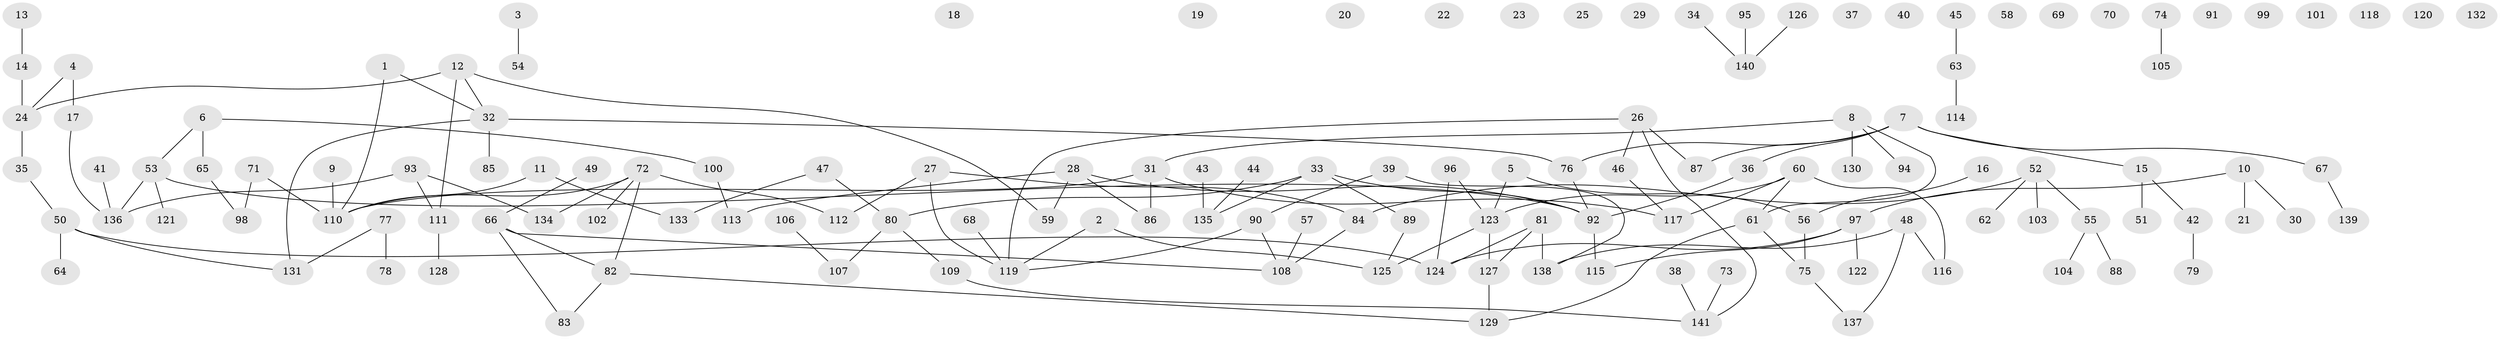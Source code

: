 // coarse degree distribution, {1: 0.336734693877551, 2: 0.20408163265306123, 0: 0.1836734693877551, 4: 0.07142857142857142, 5: 0.10204081632653061, 3: 0.061224489795918366, 6: 0.02040816326530612, 8: 0.01020408163265306, 7: 0.01020408163265306}
// Generated by graph-tools (version 1.1) at 2025/43/03/04/25 21:43:35]
// undirected, 141 vertices, 146 edges
graph export_dot {
graph [start="1"]
  node [color=gray90,style=filled];
  1;
  2;
  3;
  4;
  5;
  6;
  7;
  8;
  9;
  10;
  11;
  12;
  13;
  14;
  15;
  16;
  17;
  18;
  19;
  20;
  21;
  22;
  23;
  24;
  25;
  26;
  27;
  28;
  29;
  30;
  31;
  32;
  33;
  34;
  35;
  36;
  37;
  38;
  39;
  40;
  41;
  42;
  43;
  44;
  45;
  46;
  47;
  48;
  49;
  50;
  51;
  52;
  53;
  54;
  55;
  56;
  57;
  58;
  59;
  60;
  61;
  62;
  63;
  64;
  65;
  66;
  67;
  68;
  69;
  70;
  71;
  72;
  73;
  74;
  75;
  76;
  77;
  78;
  79;
  80;
  81;
  82;
  83;
  84;
  85;
  86;
  87;
  88;
  89;
  90;
  91;
  92;
  93;
  94;
  95;
  96;
  97;
  98;
  99;
  100;
  101;
  102;
  103;
  104;
  105;
  106;
  107;
  108;
  109;
  110;
  111;
  112;
  113;
  114;
  115;
  116;
  117;
  118;
  119;
  120;
  121;
  122;
  123;
  124;
  125;
  126;
  127;
  128;
  129;
  130;
  131;
  132;
  133;
  134;
  135;
  136;
  137;
  138;
  139;
  140;
  141;
  1 -- 32;
  1 -- 110;
  2 -- 119;
  2 -- 125;
  3 -- 54;
  4 -- 17;
  4 -- 24;
  5 -- 56;
  5 -- 123;
  6 -- 53;
  6 -- 65;
  6 -- 100;
  7 -- 15;
  7 -- 36;
  7 -- 67;
  7 -- 76;
  7 -- 87;
  8 -- 31;
  8 -- 61;
  8 -- 94;
  8 -- 130;
  9 -- 110;
  10 -- 21;
  10 -- 30;
  10 -- 97;
  11 -- 110;
  11 -- 133;
  12 -- 24;
  12 -- 32;
  12 -- 59;
  12 -- 111;
  13 -- 14;
  14 -- 24;
  15 -- 42;
  15 -- 51;
  16 -- 56;
  17 -- 136;
  24 -- 35;
  26 -- 46;
  26 -- 87;
  26 -- 119;
  26 -- 141;
  27 -- 84;
  27 -- 112;
  27 -- 119;
  28 -- 59;
  28 -- 86;
  28 -- 92;
  28 -- 113;
  31 -- 86;
  31 -- 110;
  31 -- 117;
  32 -- 76;
  32 -- 85;
  32 -- 131;
  33 -- 80;
  33 -- 89;
  33 -- 92;
  33 -- 135;
  34 -- 140;
  35 -- 50;
  36 -- 92;
  38 -- 141;
  39 -- 90;
  39 -- 138;
  41 -- 136;
  42 -- 79;
  43 -- 135;
  44 -- 135;
  45 -- 63;
  46 -- 117;
  47 -- 80;
  47 -- 133;
  48 -- 116;
  48 -- 137;
  48 -- 138;
  49 -- 66;
  50 -- 64;
  50 -- 124;
  50 -- 131;
  52 -- 55;
  52 -- 62;
  52 -- 84;
  52 -- 103;
  53 -- 92;
  53 -- 121;
  53 -- 136;
  55 -- 88;
  55 -- 104;
  56 -- 75;
  57 -- 108;
  60 -- 61;
  60 -- 116;
  60 -- 117;
  60 -- 123;
  61 -- 75;
  61 -- 129;
  63 -- 114;
  65 -- 98;
  66 -- 82;
  66 -- 83;
  66 -- 108;
  67 -- 139;
  68 -- 119;
  71 -- 98;
  71 -- 110;
  72 -- 82;
  72 -- 102;
  72 -- 110;
  72 -- 112;
  72 -- 134;
  73 -- 141;
  74 -- 105;
  75 -- 137;
  76 -- 92;
  77 -- 78;
  77 -- 131;
  80 -- 107;
  80 -- 109;
  81 -- 124;
  81 -- 127;
  81 -- 138;
  82 -- 83;
  82 -- 129;
  84 -- 108;
  89 -- 125;
  90 -- 108;
  90 -- 119;
  92 -- 115;
  93 -- 111;
  93 -- 134;
  93 -- 136;
  95 -- 140;
  96 -- 123;
  96 -- 124;
  97 -- 115;
  97 -- 122;
  97 -- 124;
  100 -- 113;
  106 -- 107;
  109 -- 141;
  111 -- 128;
  123 -- 125;
  123 -- 127;
  126 -- 140;
  127 -- 129;
}
